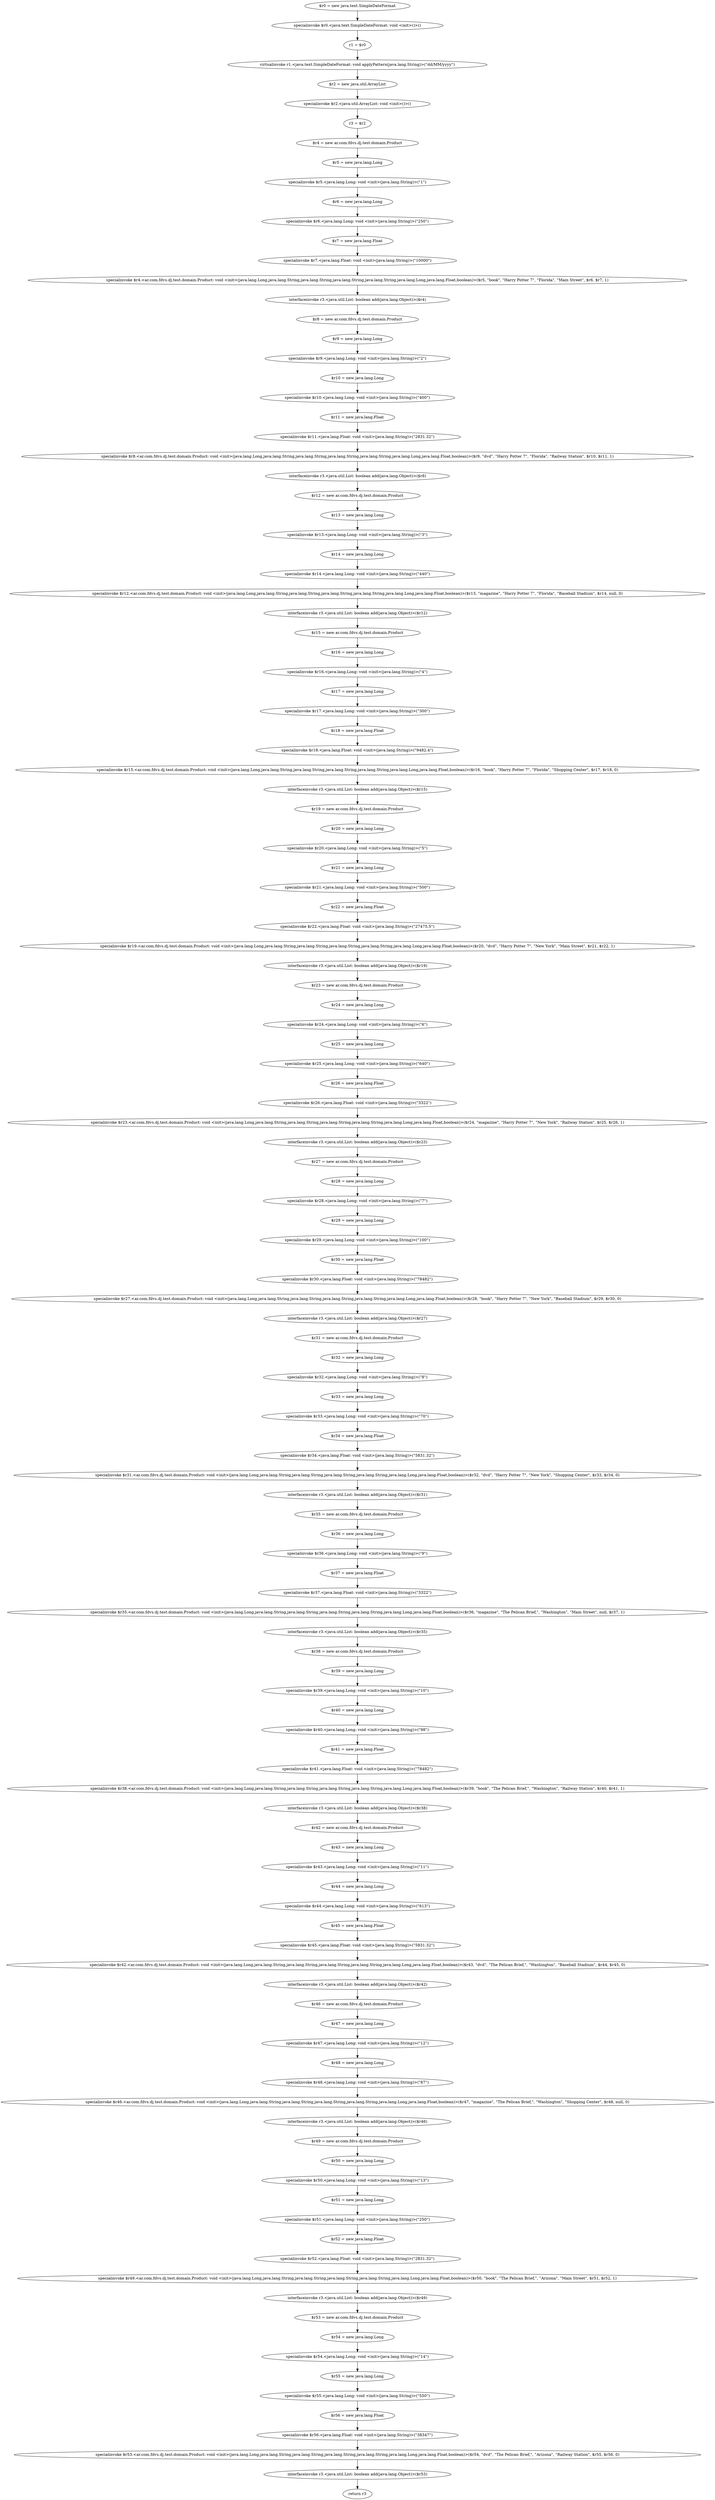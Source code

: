 digraph "unitGraph" {
    "$r0 = new java.text.SimpleDateFormat"
    "specialinvoke $r0.<java.text.SimpleDateFormat: void <init>()>()"
    "r1 = $r0"
    "virtualinvoke r1.<java.text.SimpleDateFormat: void applyPattern(java.lang.String)>(\"dd/MM/yyyy\")"
    "$r2 = new java.util.ArrayList"
    "specialinvoke $r2.<java.util.ArrayList: void <init>()>()"
    "r3 = $r2"
    "$r4 = new ar.com.fdvs.dj.test.domain.Product"
    "$r5 = new java.lang.Long"
    "specialinvoke $r5.<java.lang.Long: void <init>(java.lang.String)>(\"1\")"
    "$r6 = new java.lang.Long"
    "specialinvoke $r6.<java.lang.Long: void <init>(java.lang.String)>(\"250\")"
    "$r7 = new java.lang.Float"
    "specialinvoke $r7.<java.lang.Float: void <init>(java.lang.String)>(\"10000\")"
    "specialinvoke $r4.<ar.com.fdvs.dj.test.domain.Product: void <init>(java.lang.Long,java.lang.String,java.lang.String,java.lang.String,java.lang.String,java.lang.Long,java.lang.Float,boolean)>($r5, \"book\", \"Harry Potter 7\", \"Florida\", \"Main Street\", $r6, $r7, 1)"
    "interfaceinvoke r3.<java.util.List: boolean add(java.lang.Object)>($r4)"
    "$r8 = new ar.com.fdvs.dj.test.domain.Product"
    "$r9 = new java.lang.Long"
    "specialinvoke $r9.<java.lang.Long: void <init>(java.lang.String)>(\"2\")"
    "$r10 = new java.lang.Long"
    "specialinvoke $r10.<java.lang.Long: void <init>(java.lang.String)>(\"400\")"
    "$r11 = new java.lang.Float"
    "specialinvoke $r11.<java.lang.Float: void <init>(java.lang.String)>(\"2831.32\")"
    "specialinvoke $r8.<ar.com.fdvs.dj.test.domain.Product: void <init>(java.lang.Long,java.lang.String,java.lang.String,java.lang.String,java.lang.String,java.lang.Long,java.lang.Float,boolean)>($r9, \"dvd\", \"Harry Potter 7\", \"Florida\", \"Railway Station\", $r10, $r11, 1)"
    "interfaceinvoke r3.<java.util.List: boolean add(java.lang.Object)>($r8)"
    "$r12 = new ar.com.fdvs.dj.test.domain.Product"
    "$r13 = new java.lang.Long"
    "specialinvoke $r13.<java.lang.Long: void <init>(java.lang.String)>(\"3\")"
    "$r14 = new java.lang.Long"
    "specialinvoke $r14.<java.lang.Long: void <init>(java.lang.String)>(\"440\")"
    "specialinvoke $r12.<ar.com.fdvs.dj.test.domain.Product: void <init>(java.lang.Long,java.lang.String,java.lang.String,java.lang.String,java.lang.String,java.lang.Long,java.lang.Float,boolean)>($r13, \"magazine\", \"Harry Potter 7\", \"Florida\", \"Baseball Stadium\", $r14, null, 0)"
    "interfaceinvoke r3.<java.util.List: boolean add(java.lang.Object)>($r12)"
    "$r15 = new ar.com.fdvs.dj.test.domain.Product"
    "$r16 = new java.lang.Long"
    "specialinvoke $r16.<java.lang.Long: void <init>(java.lang.String)>(\"4\")"
    "$r17 = new java.lang.Long"
    "specialinvoke $r17.<java.lang.Long: void <init>(java.lang.String)>(\"300\")"
    "$r18 = new java.lang.Float"
    "specialinvoke $r18.<java.lang.Float: void <init>(java.lang.String)>(\"9482.4\")"
    "specialinvoke $r15.<ar.com.fdvs.dj.test.domain.Product: void <init>(java.lang.Long,java.lang.String,java.lang.String,java.lang.String,java.lang.String,java.lang.Long,java.lang.Float,boolean)>($r16, \"book\", \"Harry Potter 7\", \"Florida\", \"Shopping Center\", $r17, $r18, 0)"
    "interfaceinvoke r3.<java.util.List: boolean add(java.lang.Object)>($r15)"
    "$r19 = new ar.com.fdvs.dj.test.domain.Product"
    "$r20 = new java.lang.Long"
    "specialinvoke $r20.<java.lang.Long: void <init>(java.lang.String)>(\"5\")"
    "$r21 = new java.lang.Long"
    "specialinvoke $r21.<java.lang.Long: void <init>(java.lang.String)>(\"500\")"
    "$r22 = new java.lang.Float"
    "specialinvoke $r22.<java.lang.Float: void <init>(java.lang.String)>(\"27475.5\")"
    "specialinvoke $r19.<ar.com.fdvs.dj.test.domain.Product: void <init>(java.lang.Long,java.lang.String,java.lang.String,java.lang.String,java.lang.String,java.lang.Long,java.lang.Float,boolean)>($r20, \"dvd\", \"Harry Potter 7\", \"New York\", \"Main Street\", $r21, $r22, 1)"
    "interfaceinvoke r3.<java.util.List: boolean add(java.lang.Object)>($r19)"
    "$r23 = new ar.com.fdvs.dj.test.domain.Product"
    "$r24 = new java.lang.Long"
    "specialinvoke $r24.<java.lang.Long: void <init>(java.lang.String)>(\"6\")"
    "$r25 = new java.lang.Long"
    "specialinvoke $r25.<java.lang.Long: void <init>(java.lang.String)>(\"640\")"
    "$r26 = new java.lang.Float"
    "specialinvoke $r26.<java.lang.Float: void <init>(java.lang.String)>(\"3322\")"
    "specialinvoke $r23.<ar.com.fdvs.dj.test.domain.Product: void <init>(java.lang.Long,java.lang.String,java.lang.String,java.lang.String,java.lang.String,java.lang.Long,java.lang.Float,boolean)>($r24, \"magazine\", \"Harry Potter 7\", \"New York\", \"Railway Station\", $r25, $r26, 1)"
    "interfaceinvoke r3.<java.util.List: boolean add(java.lang.Object)>($r23)"
    "$r27 = new ar.com.fdvs.dj.test.domain.Product"
    "$r28 = new java.lang.Long"
    "specialinvoke $r28.<java.lang.Long: void <init>(java.lang.String)>(\"7\")"
    "$r29 = new java.lang.Long"
    "specialinvoke $r29.<java.lang.Long: void <init>(java.lang.String)>(\"100\")"
    "$r30 = new java.lang.Float"
    "specialinvoke $r30.<java.lang.Float: void <init>(java.lang.String)>(\"78482\")"
    "specialinvoke $r27.<ar.com.fdvs.dj.test.domain.Product: void <init>(java.lang.Long,java.lang.String,java.lang.String,java.lang.String,java.lang.String,java.lang.Long,java.lang.Float,boolean)>($r28, \"book\", \"Harry Potter 7\", \"New York\", \"Baseball Stadium\", $r29, $r30, 0)"
    "interfaceinvoke r3.<java.util.List: boolean add(java.lang.Object)>($r27)"
    "$r31 = new ar.com.fdvs.dj.test.domain.Product"
    "$r32 = new java.lang.Long"
    "specialinvoke $r32.<java.lang.Long: void <init>(java.lang.String)>(\"8\")"
    "$r33 = new java.lang.Long"
    "specialinvoke $r33.<java.lang.Long: void <init>(java.lang.String)>(\"70\")"
    "$r34 = new java.lang.Float"
    "specialinvoke $r34.<java.lang.Float: void <init>(java.lang.String)>(\"5831.32\")"
    "specialinvoke $r31.<ar.com.fdvs.dj.test.domain.Product: void <init>(java.lang.Long,java.lang.String,java.lang.String,java.lang.String,java.lang.String,java.lang.Long,java.lang.Float,boolean)>($r32, \"dvd\", \"Harry Potter 7\", \"New York\", \"Shopping Center\", $r33, $r34, 0)"
    "interfaceinvoke r3.<java.util.List: boolean add(java.lang.Object)>($r31)"
    "$r35 = new ar.com.fdvs.dj.test.domain.Product"
    "$r36 = new java.lang.Long"
    "specialinvoke $r36.<java.lang.Long: void <init>(java.lang.String)>(\"9\")"
    "$r37 = new java.lang.Float"
    "specialinvoke $r37.<java.lang.Float: void <init>(java.lang.String)>(\"3322\")"
    "specialinvoke $r35.<ar.com.fdvs.dj.test.domain.Product: void <init>(java.lang.Long,java.lang.String,java.lang.String,java.lang.String,java.lang.String,java.lang.Long,java.lang.Float,boolean)>($r36, \"magazine\", \"The Pelican Brief,\", \"Washington\", \"Main Street\", null, $r37, 1)"
    "interfaceinvoke r3.<java.util.List: boolean add(java.lang.Object)>($r35)"
    "$r38 = new ar.com.fdvs.dj.test.domain.Product"
    "$r39 = new java.lang.Long"
    "specialinvoke $r39.<java.lang.Long: void <init>(java.lang.String)>(\"10\")"
    "$r40 = new java.lang.Long"
    "specialinvoke $r40.<java.lang.Long: void <init>(java.lang.String)>(\"98\")"
    "$r41 = new java.lang.Float"
    "specialinvoke $r41.<java.lang.Float: void <init>(java.lang.String)>(\"78482\")"
    "specialinvoke $r38.<ar.com.fdvs.dj.test.domain.Product: void <init>(java.lang.Long,java.lang.String,java.lang.String,java.lang.String,java.lang.String,java.lang.Long,java.lang.Float,boolean)>($r39, \"book\", \"The Pelican Brief,\", \"Washington\", \"Railway Station\", $r40, $r41, 1)"
    "interfaceinvoke r3.<java.util.List: boolean add(java.lang.Object)>($r38)"
    "$r42 = new ar.com.fdvs.dj.test.domain.Product"
    "$r43 = new java.lang.Long"
    "specialinvoke $r43.<java.lang.Long: void <init>(java.lang.String)>(\"11\")"
    "$r44 = new java.lang.Long"
    "specialinvoke $r44.<java.lang.Long: void <init>(java.lang.String)>(\"613\")"
    "$r45 = new java.lang.Float"
    "specialinvoke $r45.<java.lang.Float: void <init>(java.lang.String)>(\"5831.32\")"
    "specialinvoke $r42.<ar.com.fdvs.dj.test.domain.Product: void <init>(java.lang.Long,java.lang.String,java.lang.String,java.lang.String,java.lang.String,java.lang.Long,java.lang.Float,boolean)>($r43, \"dvd\", \"The Pelican Brief,\", \"Washington\", \"Baseball Stadium\", $r44, $r45, 0)"
    "interfaceinvoke r3.<java.util.List: boolean add(java.lang.Object)>($r42)"
    "$r46 = new ar.com.fdvs.dj.test.domain.Product"
    "$r47 = new java.lang.Long"
    "specialinvoke $r47.<java.lang.Long: void <init>(java.lang.String)>(\"12\")"
    "$r48 = new java.lang.Long"
    "specialinvoke $r48.<java.lang.Long: void <init>(java.lang.String)>(\"87\")"
    "specialinvoke $r46.<ar.com.fdvs.dj.test.domain.Product: void <init>(java.lang.Long,java.lang.String,java.lang.String,java.lang.String,java.lang.String,java.lang.Long,java.lang.Float,boolean)>($r47, \"magazine\", \"The Pelican Brief,\", \"Washington\", \"Shopping Center\", $r48, null, 0)"
    "interfaceinvoke r3.<java.util.List: boolean add(java.lang.Object)>($r46)"
    "$r49 = new ar.com.fdvs.dj.test.domain.Product"
    "$r50 = new java.lang.Long"
    "specialinvoke $r50.<java.lang.Long: void <init>(java.lang.String)>(\"13\")"
    "$r51 = new java.lang.Long"
    "specialinvoke $r51.<java.lang.Long: void <init>(java.lang.String)>(\"250\")"
    "$r52 = new java.lang.Float"
    "specialinvoke $r52.<java.lang.Float: void <init>(java.lang.String)>(\"2831.32\")"
    "specialinvoke $r49.<ar.com.fdvs.dj.test.domain.Product: void <init>(java.lang.Long,java.lang.String,java.lang.String,java.lang.String,java.lang.String,java.lang.Long,java.lang.Float,boolean)>($r50, \"book\", \"The Pelican Brief,\", \"Arizona\", \"Main Street\", $r51, $r52, 1)"
    "interfaceinvoke r3.<java.util.List: boolean add(java.lang.Object)>($r49)"
    "$r53 = new ar.com.fdvs.dj.test.domain.Product"
    "$r54 = new java.lang.Long"
    "specialinvoke $r54.<java.lang.Long: void <init>(java.lang.String)>(\"14\")"
    "$r55 = new java.lang.Long"
    "specialinvoke $r55.<java.lang.Long: void <init>(java.lang.String)>(\"550\")"
    "$r56 = new java.lang.Float"
    "specialinvoke $r56.<java.lang.Float: void <init>(java.lang.String)>(\"38347\")"
    "specialinvoke $r53.<ar.com.fdvs.dj.test.domain.Product: void <init>(java.lang.Long,java.lang.String,java.lang.String,java.lang.String,java.lang.String,java.lang.Long,java.lang.Float,boolean)>($r54, \"dvd\", \"The Pelican Brief,\", \"Arizona\", \"Railway Station\", $r55, $r56, 0)"
    "interfaceinvoke r3.<java.util.List: boolean add(java.lang.Object)>($r53)"
    "return r3"
    "$r0 = new java.text.SimpleDateFormat"->"specialinvoke $r0.<java.text.SimpleDateFormat: void <init>()>()";
    "specialinvoke $r0.<java.text.SimpleDateFormat: void <init>()>()"->"r1 = $r0";
    "r1 = $r0"->"virtualinvoke r1.<java.text.SimpleDateFormat: void applyPattern(java.lang.String)>(\"dd/MM/yyyy\")";
    "virtualinvoke r1.<java.text.SimpleDateFormat: void applyPattern(java.lang.String)>(\"dd/MM/yyyy\")"->"$r2 = new java.util.ArrayList";
    "$r2 = new java.util.ArrayList"->"specialinvoke $r2.<java.util.ArrayList: void <init>()>()";
    "specialinvoke $r2.<java.util.ArrayList: void <init>()>()"->"r3 = $r2";
    "r3 = $r2"->"$r4 = new ar.com.fdvs.dj.test.domain.Product";
    "$r4 = new ar.com.fdvs.dj.test.domain.Product"->"$r5 = new java.lang.Long";
    "$r5 = new java.lang.Long"->"specialinvoke $r5.<java.lang.Long: void <init>(java.lang.String)>(\"1\")";
    "specialinvoke $r5.<java.lang.Long: void <init>(java.lang.String)>(\"1\")"->"$r6 = new java.lang.Long";
    "$r6 = new java.lang.Long"->"specialinvoke $r6.<java.lang.Long: void <init>(java.lang.String)>(\"250\")";
    "specialinvoke $r6.<java.lang.Long: void <init>(java.lang.String)>(\"250\")"->"$r7 = new java.lang.Float";
    "$r7 = new java.lang.Float"->"specialinvoke $r7.<java.lang.Float: void <init>(java.lang.String)>(\"10000\")";
    "specialinvoke $r7.<java.lang.Float: void <init>(java.lang.String)>(\"10000\")"->"specialinvoke $r4.<ar.com.fdvs.dj.test.domain.Product: void <init>(java.lang.Long,java.lang.String,java.lang.String,java.lang.String,java.lang.String,java.lang.Long,java.lang.Float,boolean)>($r5, \"book\", \"Harry Potter 7\", \"Florida\", \"Main Street\", $r6, $r7, 1)";
    "specialinvoke $r4.<ar.com.fdvs.dj.test.domain.Product: void <init>(java.lang.Long,java.lang.String,java.lang.String,java.lang.String,java.lang.String,java.lang.Long,java.lang.Float,boolean)>($r5, \"book\", \"Harry Potter 7\", \"Florida\", \"Main Street\", $r6, $r7, 1)"->"interfaceinvoke r3.<java.util.List: boolean add(java.lang.Object)>($r4)";
    "interfaceinvoke r3.<java.util.List: boolean add(java.lang.Object)>($r4)"->"$r8 = new ar.com.fdvs.dj.test.domain.Product";
    "$r8 = new ar.com.fdvs.dj.test.domain.Product"->"$r9 = new java.lang.Long";
    "$r9 = new java.lang.Long"->"specialinvoke $r9.<java.lang.Long: void <init>(java.lang.String)>(\"2\")";
    "specialinvoke $r9.<java.lang.Long: void <init>(java.lang.String)>(\"2\")"->"$r10 = new java.lang.Long";
    "$r10 = new java.lang.Long"->"specialinvoke $r10.<java.lang.Long: void <init>(java.lang.String)>(\"400\")";
    "specialinvoke $r10.<java.lang.Long: void <init>(java.lang.String)>(\"400\")"->"$r11 = new java.lang.Float";
    "$r11 = new java.lang.Float"->"specialinvoke $r11.<java.lang.Float: void <init>(java.lang.String)>(\"2831.32\")";
    "specialinvoke $r11.<java.lang.Float: void <init>(java.lang.String)>(\"2831.32\")"->"specialinvoke $r8.<ar.com.fdvs.dj.test.domain.Product: void <init>(java.lang.Long,java.lang.String,java.lang.String,java.lang.String,java.lang.String,java.lang.Long,java.lang.Float,boolean)>($r9, \"dvd\", \"Harry Potter 7\", \"Florida\", \"Railway Station\", $r10, $r11, 1)";
    "specialinvoke $r8.<ar.com.fdvs.dj.test.domain.Product: void <init>(java.lang.Long,java.lang.String,java.lang.String,java.lang.String,java.lang.String,java.lang.Long,java.lang.Float,boolean)>($r9, \"dvd\", \"Harry Potter 7\", \"Florida\", \"Railway Station\", $r10, $r11, 1)"->"interfaceinvoke r3.<java.util.List: boolean add(java.lang.Object)>($r8)";
    "interfaceinvoke r3.<java.util.List: boolean add(java.lang.Object)>($r8)"->"$r12 = new ar.com.fdvs.dj.test.domain.Product";
    "$r12 = new ar.com.fdvs.dj.test.domain.Product"->"$r13 = new java.lang.Long";
    "$r13 = new java.lang.Long"->"specialinvoke $r13.<java.lang.Long: void <init>(java.lang.String)>(\"3\")";
    "specialinvoke $r13.<java.lang.Long: void <init>(java.lang.String)>(\"3\")"->"$r14 = new java.lang.Long";
    "$r14 = new java.lang.Long"->"specialinvoke $r14.<java.lang.Long: void <init>(java.lang.String)>(\"440\")";
    "specialinvoke $r14.<java.lang.Long: void <init>(java.lang.String)>(\"440\")"->"specialinvoke $r12.<ar.com.fdvs.dj.test.domain.Product: void <init>(java.lang.Long,java.lang.String,java.lang.String,java.lang.String,java.lang.String,java.lang.Long,java.lang.Float,boolean)>($r13, \"magazine\", \"Harry Potter 7\", \"Florida\", \"Baseball Stadium\", $r14, null, 0)";
    "specialinvoke $r12.<ar.com.fdvs.dj.test.domain.Product: void <init>(java.lang.Long,java.lang.String,java.lang.String,java.lang.String,java.lang.String,java.lang.Long,java.lang.Float,boolean)>($r13, \"magazine\", \"Harry Potter 7\", \"Florida\", \"Baseball Stadium\", $r14, null, 0)"->"interfaceinvoke r3.<java.util.List: boolean add(java.lang.Object)>($r12)";
    "interfaceinvoke r3.<java.util.List: boolean add(java.lang.Object)>($r12)"->"$r15 = new ar.com.fdvs.dj.test.domain.Product";
    "$r15 = new ar.com.fdvs.dj.test.domain.Product"->"$r16 = new java.lang.Long";
    "$r16 = new java.lang.Long"->"specialinvoke $r16.<java.lang.Long: void <init>(java.lang.String)>(\"4\")";
    "specialinvoke $r16.<java.lang.Long: void <init>(java.lang.String)>(\"4\")"->"$r17 = new java.lang.Long";
    "$r17 = new java.lang.Long"->"specialinvoke $r17.<java.lang.Long: void <init>(java.lang.String)>(\"300\")";
    "specialinvoke $r17.<java.lang.Long: void <init>(java.lang.String)>(\"300\")"->"$r18 = new java.lang.Float";
    "$r18 = new java.lang.Float"->"specialinvoke $r18.<java.lang.Float: void <init>(java.lang.String)>(\"9482.4\")";
    "specialinvoke $r18.<java.lang.Float: void <init>(java.lang.String)>(\"9482.4\")"->"specialinvoke $r15.<ar.com.fdvs.dj.test.domain.Product: void <init>(java.lang.Long,java.lang.String,java.lang.String,java.lang.String,java.lang.String,java.lang.Long,java.lang.Float,boolean)>($r16, \"book\", \"Harry Potter 7\", \"Florida\", \"Shopping Center\", $r17, $r18, 0)";
    "specialinvoke $r15.<ar.com.fdvs.dj.test.domain.Product: void <init>(java.lang.Long,java.lang.String,java.lang.String,java.lang.String,java.lang.String,java.lang.Long,java.lang.Float,boolean)>($r16, \"book\", \"Harry Potter 7\", \"Florida\", \"Shopping Center\", $r17, $r18, 0)"->"interfaceinvoke r3.<java.util.List: boolean add(java.lang.Object)>($r15)";
    "interfaceinvoke r3.<java.util.List: boolean add(java.lang.Object)>($r15)"->"$r19 = new ar.com.fdvs.dj.test.domain.Product";
    "$r19 = new ar.com.fdvs.dj.test.domain.Product"->"$r20 = new java.lang.Long";
    "$r20 = new java.lang.Long"->"specialinvoke $r20.<java.lang.Long: void <init>(java.lang.String)>(\"5\")";
    "specialinvoke $r20.<java.lang.Long: void <init>(java.lang.String)>(\"5\")"->"$r21 = new java.lang.Long";
    "$r21 = new java.lang.Long"->"specialinvoke $r21.<java.lang.Long: void <init>(java.lang.String)>(\"500\")";
    "specialinvoke $r21.<java.lang.Long: void <init>(java.lang.String)>(\"500\")"->"$r22 = new java.lang.Float";
    "$r22 = new java.lang.Float"->"specialinvoke $r22.<java.lang.Float: void <init>(java.lang.String)>(\"27475.5\")";
    "specialinvoke $r22.<java.lang.Float: void <init>(java.lang.String)>(\"27475.5\")"->"specialinvoke $r19.<ar.com.fdvs.dj.test.domain.Product: void <init>(java.lang.Long,java.lang.String,java.lang.String,java.lang.String,java.lang.String,java.lang.Long,java.lang.Float,boolean)>($r20, \"dvd\", \"Harry Potter 7\", \"New York\", \"Main Street\", $r21, $r22, 1)";
    "specialinvoke $r19.<ar.com.fdvs.dj.test.domain.Product: void <init>(java.lang.Long,java.lang.String,java.lang.String,java.lang.String,java.lang.String,java.lang.Long,java.lang.Float,boolean)>($r20, \"dvd\", \"Harry Potter 7\", \"New York\", \"Main Street\", $r21, $r22, 1)"->"interfaceinvoke r3.<java.util.List: boolean add(java.lang.Object)>($r19)";
    "interfaceinvoke r3.<java.util.List: boolean add(java.lang.Object)>($r19)"->"$r23 = new ar.com.fdvs.dj.test.domain.Product";
    "$r23 = new ar.com.fdvs.dj.test.domain.Product"->"$r24 = new java.lang.Long";
    "$r24 = new java.lang.Long"->"specialinvoke $r24.<java.lang.Long: void <init>(java.lang.String)>(\"6\")";
    "specialinvoke $r24.<java.lang.Long: void <init>(java.lang.String)>(\"6\")"->"$r25 = new java.lang.Long";
    "$r25 = new java.lang.Long"->"specialinvoke $r25.<java.lang.Long: void <init>(java.lang.String)>(\"640\")";
    "specialinvoke $r25.<java.lang.Long: void <init>(java.lang.String)>(\"640\")"->"$r26 = new java.lang.Float";
    "$r26 = new java.lang.Float"->"specialinvoke $r26.<java.lang.Float: void <init>(java.lang.String)>(\"3322\")";
    "specialinvoke $r26.<java.lang.Float: void <init>(java.lang.String)>(\"3322\")"->"specialinvoke $r23.<ar.com.fdvs.dj.test.domain.Product: void <init>(java.lang.Long,java.lang.String,java.lang.String,java.lang.String,java.lang.String,java.lang.Long,java.lang.Float,boolean)>($r24, \"magazine\", \"Harry Potter 7\", \"New York\", \"Railway Station\", $r25, $r26, 1)";
    "specialinvoke $r23.<ar.com.fdvs.dj.test.domain.Product: void <init>(java.lang.Long,java.lang.String,java.lang.String,java.lang.String,java.lang.String,java.lang.Long,java.lang.Float,boolean)>($r24, \"magazine\", \"Harry Potter 7\", \"New York\", \"Railway Station\", $r25, $r26, 1)"->"interfaceinvoke r3.<java.util.List: boolean add(java.lang.Object)>($r23)";
    "interfaceinvoke r3.<java.util.List: boolean add(java.lang.Object)>($r23)"->"$r27 = new ar.com.fdvs.dj.test.domain.Product";
    "$r27 = new ar.com.fdvs.dj.test.domain.Product"->"$r28 = new java.lang.Long";
    "$r28 = new java.lang.Long"->"specialinvoke $r28.<java.lang.Long: void <init>(java.lang.String)>(\"7\")";
    "specialinvoke $r28.<java.lang.Long: void <init>(java.lang.String)>(\"7\")"->"$r29 = new java.lang.Long";
    "$r29 = new java.lang.Long"->"specialinvoke $r29.<java.lang.Long: void <init>(java.lang.String)>(\"100\")";
    "specialinvoke $r29.<java.lang.Long: void <init>(java.lang.String)>(\"100\")"->"$r30 = new java.lang.Float";
    "$r30 = new java.lang.Float"->"specialinvoke $r30.<java.lang.Float: void <init>(java.lang.String)>(\"78482\")";
    "specialinvoke $r30.<java.lang.Float: void <init>(java.lang.String)>(\"78482\")"->"specialinvoke $r27.<ar.com.fdvs.dj.test.domain.Product: void <init>(java.lang.Long,java.lang.String,java.lang.String,java.lang.String,java.lang.String,java.lang.Long,java.lang.Float,boolean)>($r28, \"book\", \"Harry Potter 7\", \"New York\", \"Baseball Stadium\", $r29, $r30, 0)";
    "specialinvoke $r27.<ar.com.fdvs.dj.test.domain.Product: void <init>(java.lang.Long,java.lang.String,java.lang.String,java.lang.String,java.lang.String,java.lang.Long,java.lang.Float,boolean)>($r28, \"book\", \"Harry Potter 7\", \"New York\", \"Baseball Stadium\", $r29, $r30, 0)"->"interfaceinvoke r3.<java.util.List: boolean add(java.lang.Object)>($r27)";
    "interfaceinvoke r3.<java.util.List: boolean add(java.lang.Object)>($r27)"->"$r31 = new ar.com.fdvs.dj.test.domain.Product";
    "$r31 = new ar.com.fdvs.dj.test.domain.Product"->"$r32 = new java.lang.Long";
    "$r32 = new java.lang.Long"->"specialinvoke $r32.<java.lang.Long: void <init>(java.lang.String)>(\"8\")";
    "specialinvoke $r32.<java.lang.Long: void <init>(java.lang.String)>(\"8\")"->"$r33 = new java.lang.Long";
    "$r33 = new java.lang.Long"->"specialinvoke $r33.<java.lang.Long: void <init>(java.lang.String)>(\"70\")";
    "specialinvoke $r33.<java.lang.Long: void <init>(java.lang.String)>(\"70\")"->"$r34 = new java.lang.Float";
    "$r34 = new java.lang.Float"->"specialinvoke $r34.<java.lang.Float: void <init>(java.lang.String)>(\"5831.32\")";
    "specialinvoke $r34.<java.lang.Float: void <init>(java.lang.String)>(\"5831.32\")"->"specialinvoke $r31.<ar.com.fdvs.dj.test.domain.Product: void <init>(java.lang.Long,java.lang.String,java.lang.String,java.lang.String,java.lang.String,java.lang.Long,java.lang.Float,boolean)>($r32, \"dvd\", \"Harry Potter 7\", \"New York\", \"Shopping Center\", $r33, $r34, 0)";
    "specialinvoke $r31.<ar.com.fdvs.dj.test.domain.Product: void <init>(java.lang.Long,java.lang.String,java.lang.String,java.lang.String,java.lang.String,java.lang.Long,java.lang.Float,boolean)>($r32, \"dvd\", \"Harry Potter 7\", \"New York\", \"Shopping Center\", $r33, $r34, 0)"->"interfaceinvoke r3.<java.util.List: boolean add(java.lang.Object)>($r31)";
    "interfaceinvoke r3.<java.util.List: boolean add(java.lang.Object)>($r31)"->"$r35 = new ar.com.fdvs.dj.test.domain.Product";
    "$r35 = new ar.com.fdvs.dj.test.domain.Product"->"$r36 = new java.lang.Long";
    "$r36 = new java.lang.Long"->"specialinvoke $r36.<java.lang.Long: void <init>(java.lang.String)>(\"9\")";
    "specialinvoke $r36.<java.lang.Long: void <init>(java.lang.String)>(\"9\")"->"$r37 = new java.lang.Float";
    "$r37 = new java.lang.Float"->"specialinvoke $r37.<java.lang.Float: void <init>(java.lang.String)>(\"3322\")";
    "specialinvoke $r37.<java.lang.Float: void <init>(java.lang.String)>(\"3322\")"->"specialinvoke $r35.<ar.com.fdvs.dj.test.domain.Product: void <init>(java.lang.Long,java.lang.String,java.lang.String,java.lang.String,java.lang.String,java.lang.Long,java.lang.Float,boolean)>($r36, \"magazine\", \"The Pelican Brief,\", \"Washington\", \"Main Street\", null, $r37, 1)";
    "specialinvoke $r35.<ar.com.fdvs.dj.test.domain.Product: void <init>(java.lang.Long,java.lang.String,java.lang.String,java.lang.String,java.lang.String,java.lang.Long,java.lang.Float,boolean)>($r36, \"magazine\", \"The Pelican Brief,\", \"Washington\", \"Main Street\", null, $r37, 1)"->"interfaceinvoke r3.<java.util.List: boolean add(java.lang.Object)>($r35)";
    "interfaceinvoke r3.<java.util.List: boolean add(java.lang.Object)>($r35)"->"$r38 = new ar.com.fdvs.dj.test.domain.Product";
    "$r38 = new ar.com.fdvs.dj.test.domain.Product"->"$r39 = new java.lang.Long";
    "$r39 = new java.lang.Long"->"specialinvoke $r39.<java.lang.Long: void <init>(java.lang.String)>(\"10\")";
    "specialinvoke $r39.<java.lang.Long: void <init>(java.lang.String)>(\"10\")"->"$r40 = new java.lang.Long";
    "$r40 = new java.lang.Long"->"specialinvoke $r40.<java.lang.Long: void <init>(java.lang.String)>(\"98\")";
    "specialinvoke $r40.<java.lang.Long: void <init>(java.lang.String)>(\"98\")"->"$r41 = new java.lang.Float";
    "$r41 = new java.lang.Float"->"specialinvoke $r41.<java.lang.Float: void <init>(java.lang.String)>(\"78482\")";
    "specialinvoke $r41.<java.lang.Float: void <init>(java.lang.String)>(\"78482\")"->"specialinvoke $r38.<ar.com.fdvs.dj.test.domain.Product: void <init>(java.lang.Long,java.lang.String,java.lang.String,java.lang.String,java.lang.String,java.lang.Long,java.lang.Float,boolean)>($r39, \"book\", \"The Pelican Brief,\", \"Washington\", \"Railway Station\", $r40, $r41, 1)";
    "specialinvoke $r38.<ar.com.fdvs.dj.test.domain.Product: void <init>(java.lang.Long,java.lang.String,java.lang.String,java.lang.String,java.lang.String,java.lang.Long,java.lang.Float,boolean)>($r39, \"book\", \"The Pelican Brief,\", \"Washington\", \"Railway Station\", $r40, $r41, 1)"->"interfaceinvoke r3.<java.util.List: boolean add(java.lang.Object)>($r38)";
    "interfaceinvoke r3.<java.util.List: boolean add(java.lang.Object)>($r38)"->"$r42 = new ar.com.fdvs.dj.test.domain.Product";
    "$r42 = new ar.com.fdvs.dj.test.domain.Product"->"$r43 = new java.lang.Long";
    "$r43 = new java.lang.Long"->"specialinvoke $r43.<java.lang.Long: void <init>(java.lang.String)>(\"11\")";
    "specialinvoke $r43.<java.lang.Long: void <init>(java.lang.String)>(\"11\")"->"$r44 = new java.lang.Long";
    "$r44 = new java.lang.Long"->"specialinvoke $r44.<java.lang.Long: void <init>(java.lang.String)>(\"613\")";
    "specialinvoke $r44.<java.lang.Long: void <init>(java.lang.String)>(\"613\")"->"$r45 = new java.lang.Float";
    "$r45 = new java.lang.Float"->"specialinvoke $r45.<java.lang.Float: void <init>(java.lang.String)>(\"5831.32\")";
    "specialinvoke $r45.<java.lang.Float: void <init>(java.lang.String)>(\"5831.32\")"->"specialinvoke $r42.<ar.com.fdvs.dj.test.domain.Product: void <init>(java.lang.Long,java.lang.String,java.lang.String,java.lang.String,java.lang.String,java.lang.Long,java.lang.Float,boolean)>($r43, \"dvd\", \"The Pelican Brief,\", \"Washington\", \"Baseball Stadium\", $r44, $r45, 0)";
    "specialinvoke $r42.<ar.com.fdvs.dj.test.domain.Product: void <init>(java.lang.Long,java.lang.String,java.lang.String,java.lang.String,java.lang.String,java.lang.Long,java.lang.Float,boolean)>($r43, \"dvd\", \"The Pelican Brief,\", \"Washington\", \"Baseball Stadium\", $r44, $r45, 0)"->"interfaceinvoke r3.<java.util.List: boolean add(java.lang.Object)>($r42)";
    "interfaceinvoke r3.<java.util.List: boolean add(java.lang.Object)>($r42)"->"$r46 = new ar.com.fdvs.dj.test.domain.Product";
    "$r46 = new ar.com.fdvs.dj.test.domain.Product"->"$r47 = new java.lang.Long";
    "$r47 = new java.lang.Long"->"specialinvoke $r47.<java.lang.Long: void <init>(java.lang.String)>(\"12\")";
    "specialinvoke $r47.<java.lang.Long: void <init>(java.lang.String)>(\"12\")"->"$r48 = new java.lang.Long";
    "$r48 = new java.lang.Long"->"specialinvoke $r48.<java.lang.Long: void <init>(java.lang.String)>(\"87\")";
    "specialinvoke $r48.<java.lang.Long: void <init>(java.lang.String)>(\"87\")"->"specialinvoke $r46.<ar.com.fdvs.dj.test.domain.Product: void <init>(java.lang.Long,java.lang.String,java.lang.String,java.lang.String,java.lang.String,java.lang.Long,java.lang.Float,boolean)>($r47, \"magazine\", \"The Pelican Brief,\", \"Washington\", \"Shopping Center\", $r48, null, 0)";
    "specialinvoke $r46.<ar.com.fdvs.dj.test.domain.Product: void <init>(java.lang.Long,java.lang.String,java.lang.String,java.lang.String,java.lang.String,java.lang.Long,java.lang.Float,boolean)>($r47, \"magazine\", \"The Pelican Brief,\", \"Washington\", \"Shopping Center\", $r48, null, 0)"->"interfaceinvoke r3.<java.util.List: boolean add(java.lang.Object)>($r46)";
    "interfaceinvoke r3.<java.util.List: boolean add(java.lang.Object)>($r46)"->"$r49 = new ar.com.fdvs.dj.test.domain.Product";
    "$r49 = new ar.com.fdvs.dj.test.domain.Product"->"$r50 = new java.lang.Long";
    "$r50 = new java.lang.Long"->"specialinvoke $r50.<java.lang.Long: void <init>(java.lang.String)>(\"13\")";
    "specialinvoke $r50.<java.lang.Long: void <init>(java.lang.String)>(\"13\")"->"$r51 = new java.lang.Long";
    "$r51 = new java.lang.Long"->"specialinvoke $r51.<java.lang.Long: void <init>(java.lang.String)>(\"250\")";
    "specialinvoke $r51.<java.lang.Long: void <init>(java.lang.String)>(\"250\")"->"$r52 = new java.lang.Float";
    "$r52 = new java.lang.Float"->"specialinvoke $r52.<java.lang.Float: void <init>(java.lang.String)>(\"2831.32\")";
    "specialinvoke $r52.<java.lang.Float: void <init>(java.lang.String)>(\"2831.32\")"->"specialinvoke $r49.<ar.com.fdvs.dj.test.domain.Product: void <init>(java.lang.Long,java.lang.String,java.lang.String,java.lang.String,java.lang.String,java.lang.Long,java.lang.Float,boolean)>($r50, \"book\", \"The Pelican Brief,\", \"Arizona\", \"Main Street\", $r51, $r52, 1)";
    "specialinvoke $r49.<ar.com.fdvs.dj.test.domain.Product: void <init>(java.lang.Long,java.lang.String,java.lang.String,java.lang.String,java.lang.String,java.lang.Long,java.lang.Float,boolean)>($r50, \"book\", \"The Pelican Brief,\", \"Arizona\", \"Main Street\", $r51, $r52, 1)"->"interfaceinvoke r3.<java.util.List: boolean add(java.lang.Object)>($r49)";
    "interfaceinvoke r3.<java.util.List: boolean add(java.lang.Object)>($r49)"->"$r53 = new ar.com.fdvs.dj.test.domain.Product";
    "$r53 = new ar.com.fdvs.dj.test.domain.Product"->"$r54 = new java.lang.Long";
    "$r54 = new java.lang.Long"->"specialinvoke $r54.<java.lang.Long: void <init>(java.lang.String)>(\"14\")";
    "specialinvoke $r54.<java.lang.Long: void <init>(java.lang.String)>(\"14\")"->"$r55 = new java.lang.Long";
    "$r55 = new java.lang.Long"->"specialinvoke $r55.<java.lang.Long: void <init>(java.lang.String)>(\"550\")";
    "specialinvoke $r55.<java.lang.Long: void <init>(java.lang.String)>(\"550\")"->"$r56 = new java.lang.Float";
    "$r56 = new java.lang.Float"->"specialinvoke $r56.<java.lang.Float: void <init>(java.lang.String)>(\"38347\")";
    "specialinvoke $r56.<java.lang.Float: void <init>(java.lang.String)>(\"38347\")"->"specialinvoke $r53.<ar.com.fdvs.dj.test.domain.Product: void <init>(java.lang.Long,java.lang.String,java.lang.String,java.lang.String,java.lang.String,java.lang.Long,java.lang.Float,boolean)>($r54, \"dvd\", \"The Pelican Brief,\", \"Arizona\", \"Railway Station\", $r55, $r56, 0)";
    "specialinvoke $r53.<ar.com.fdvs.dj.test.domain.Product: void <init>(java.lang.Long,java.lang.String,java.lang.String,java.lang.String,java.lang.String,java.lang.Long,java.lang.Float,boolean)>($r54, \"dvd\", \"The Pelican Brief,\", \"Arizona\", \"Railway Station\", $r55, $r56, 0)"->"interfaceinvoke r3.<java.util.List: boolean add(java.lang.Object)>($r53)";
    "interfaceinvoke r3.<java.util.List: boolean add(java.lang.Object)>($r53)"->"return r3";
}
